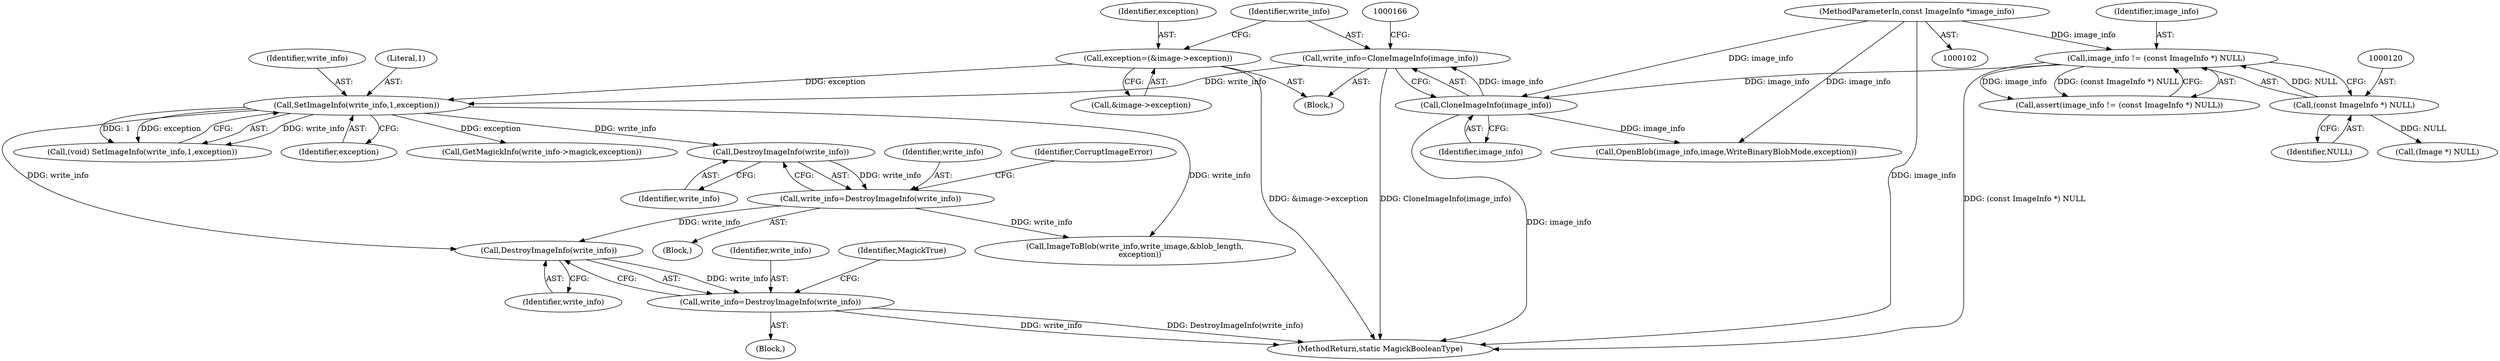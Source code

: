 digraph "0_ImageMagick_45aeda5da9eb328689afc221fa3b7dfa5cdea54d@pointer" {
"1000247" [label="(Call,DestroyImageInfo(write_info))"];
"1000167" [label="(Call,SetImageInfo(write_info,1,exception))"];
"1000161" [label="(Call,write_info=CloneImageInfo(image_info))"];
"1000163" [label="(Call,CloneImageInfo(image_info))"];
"1000117" [label="(Call,image_info != (const ImageInfo *) NULL)"];
"1000103" [label="(MethodParameterIn,const ImageInfo *image_info)"];
"1000119" [label="(Call,(const ImageInfo *) NULL)"];
"1000155" [label="(Call,exception=(&image->exception))"];
"1000210" [label="(Call,write_info=DestroyImageInfo(write_info))"];
"1000212" [label="(Call,DestroyImageInfo(write_info))"];
"1000245" [label="(Call,write_info=DestroyImageInfo(write_info))"];
"1000255" [label="(Call,ImageToBlob(write_info,write_image,&blob_length,\n    exception))"];
"1000118" [label="(Identifier,image_info)"];
"1000213" [label="(Identifier,write_info)"];
"1000170" [label="(Identifier,exception)"];
"1000211" [label="(Identifier,write_info)"];
"1000246" [label="(Identifier,write_info)"];
"1000161" [label="(Call,write_info=CloneImageInfo(image_info))"];
"1000119" [label="(Call,(const ImageInfo *) NULL)"];
"1000165" [label="(Call,(void) SetImageInfo(write_info,1,exception))"];
"1000163" [label="(Call,CloneImageInfo(image_info))"];
"1000169" [label="(Literal,1)"];
"1000245" [label="(Call,write_info=DestroyImageInfo(write_info))"];
"1000244" [label="(Block,)"];
"1000212" [label="(Call,DestroyImageInfo(write_info))"];
"1000162" [label="(Identifier,write_info)"];
"1000105" [label="(Block,)"];
"1000167" [label="(Call,SetImageInfo(write_info,1,exception))"];
"1000156" [label="(Identifier,exception)"];
"1000103" [label="(MethodParameterIn,const ImageInfo *image_info)"];
"1000157" [label="(Call,&image->exception)"];
"1000210" [label="(Call,write_info=DestroyImageInfo(write_info))"];
"1000155" [label="(Call,exception=(&image->exception))"];
"1000247" [label="(Call,DestroyImageInfo(write_info))"];
"1000117" [label="(Call,image_info != (const ImageInfo *) NULL)"];
"1000215" [label="(Identifier,CorruptImageError)"];
"1000168" [label="(Identifier,write_info)"];
"1000248" [label="(Identifier,write_info)"];
"1000209" [label="(Block,)"];
"1000116" [label="(Call,assert(image_info != (const ImageInfo *) NULL))"];
"1000304" [label="(Call,OpenBlob(image_info,image,WriteBinaryBlobMode,exception))"];
"1000191" [label="(Call,GetMagickInfo(write_info->magick,exception))"];
"1000344" [label="(MethodReturn,static MagickBooleanType)"];
"1000164" [label="(Identifier,image_info)"];
"1000131" [label="(Call,(Image *) NULL)"];
"1000250" [label="(Identifier,MagickTrue)"];
"1000121" [label="(Identifier,NULL)"];
"1000247" -> "1000245"  [label="AST: "];
"1000247" -> "1000248"  [label="CFG: "];
"1000248" -> "1000247"  [label="AST: "];
"1000245" -> "1000247"  [label="CFG: "];
"1000247" -> "1000245"  [label="DDG: write_info"];
"1000167" -> "1000247"  [label="DDG: write_info"];
"1000210" -> "1000247"  [label="DDG: write_info"];
"1000167" -> "1000165"  [label="AST: "];
"1000167" -> "1000170"  [label="CFG: "];
"1000168" -> "1000167"  [label="AST: "];
"1000169" -> "1000167"  [label="AST: "];
"1000170" -> "1000167"  [label="AST: "];
"1000165" -> "1000167"  [label="CFG: "];
"1000167" -> "1000165"  [label="DDG: write_info"];
"1000167" -> "1000165"  [label="DDG: 1"];
"1000167" -> "1000165"  [label="DDG: exception"];
"1000161" -> "1000167"  [label="DDG: write_info"];
"1000155" -> "1000167"  [label="DDG: exception"];
"1000167" -> "1000191"  [label="DDG: exception"];
"1000167" -> "1000212"  [label="DDG: write_info"];
"1000167" -> "1000255"  [label="DDG: write_info"];
"1000161" -> "1000105"  [label="AST: "];
"1000161" -> "1000163"  [label="CFG: "];
"1000162" -> "1000161"  [label="AST: "];
"1000163" -> "1000161"  [label="AST: "];
"1000166" -> "1000161"  [label="CFG: "];
"1000161" -> "1000344"  [label="DDG: CloneImageInfo(image_info)"];
"1000163" -> "1000161"  [label="DDG: image_info"];
"1000163" -> "1000164"  [label="CFG: "];
"1000164" -> "1000163"  [label="AST: "];
"1000163" -> "1000344"  [label="DDG: image_info"];
"1000117" -> "1000163"  [label="DDG: image_info"];
"1000103" -> "1000163"  [label="DDG: image_info"];
"1000163" -> "1000304"  [label="DDG: image_info"];
"1000117" -> "1000116"  [label="AST: "];
"1000117" -> "1000119"  [label="CFG: "];
"1000118" -> "1000117"  [label="AST: "];
"1000119" -> "1000117"  [label="AST: "];
"1000116" -> "1000117"  [label="CFG: "];
"1000117" -> "1000344"  [label="DDG: (const ImageInfo *) NULL"];
"1000117" -> "1000116"  [label="DDG: image_info"];
"1000117" -> "1000116"  [label="DDG: (const ImageInfo *) NULL"];
"1000103" -> "1000117"  [label="DDG: image_info"];
"1000119" -> "1000117"  [label="DDG: NULL"];
"1000103" -> "1000102"  [label="AST: "];
"1000103" -> "1000344"  [label="DDG: image_info"];
"1000103" -> "1000304"  [label="DDG: image_info"];
"1000119" -> "1000121"  [label="CFG: "];
"1000120" -> "1000119"  [label="AST: "];
"1000121" -> "1000119"  [label="AST: "];
"1000119" -> "1000131"  [label="DDG: NULL"];
"1000155" -> "1000105"  [label="AST: "];
"1000155" -> "1000157"  [label="CFG: "];
"1000156" -> "1000155"  [label="AST: "];
"1000157" -> "1000155"  [label="AST: "];
"1000162" -> "1000155"  [label="CFG: "];
"1000155" -> "1000344"  [label="DDG: &image->exception"];
"1000210" -> "1000209"  [label="AST: "];
"1000210" -> "1000212"  [label="CFG: "];
"1000211" -> "1000210"  [label="AST: "];
"1000212" -> "1000210"  [label="AST: "];
"1000215" -> "1000210"  [label="CFG: "];
"1000212" -> "1000210"  [label="DDG: write_info"];
"1000210" -> "1000255"  [label="DDG: write_info"];
"1000212" -> "1000213"  [label="CFG: "];
"1000213" -> "1000212"  [label="AST: "];
"1000245" -> "1000244"  [label="AST: "];
"1000246" -> "1000245"  [label="AST: "];
"1000250" -> "1000245"  [label="CFG: "];
"1000245" -> "1000344"  [label="DDG: write_info"];
"1000245" -> "1000344"  [label="DDG: DestroyImageInfo(write_info)"];
}
